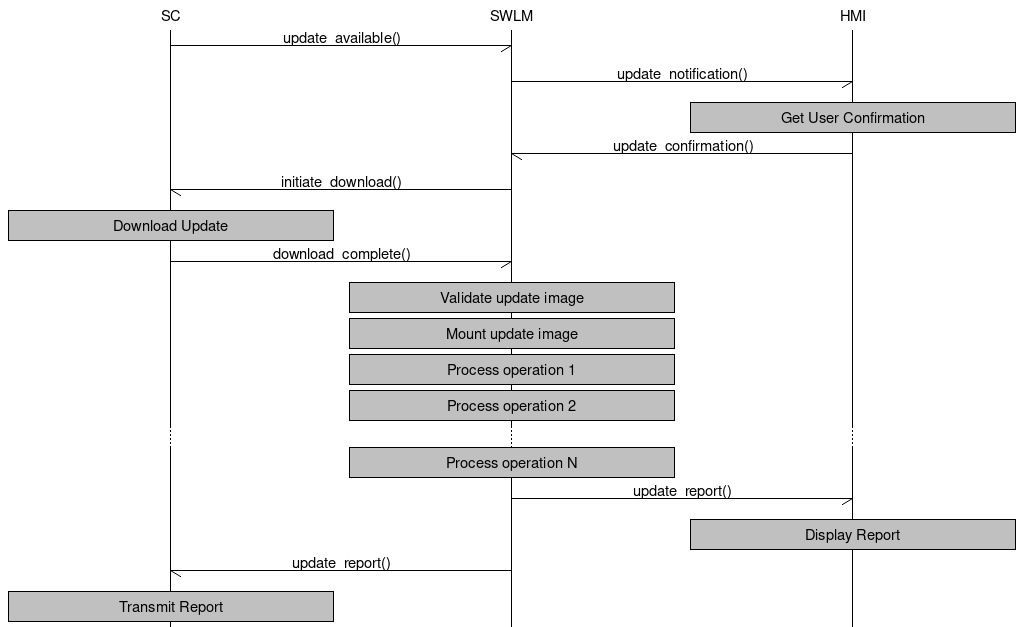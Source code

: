 #
#
# Sequence diagram description
#
# The sequence diagram description below is translated to
# a PNG image by mscgen (http://www.mcternan.me.uk/mscgen/)
# 
# Recompile updated diagrams to a png image with:
#  
#   mscgen -T png swm.msc
#

msc {
  width="1024";
  "SC",  "SWLM", "HMI";
  "SC" -> "SWLM" [  label = "update_available()" ];
  "SWLM" -> "HMI" [ label = "update_notification()" ];
  "HMI" box "HMI" [ textbgcolour="silver", label = "Get User Confirmation" ];
  "HMI" -> "SWLM" [ label = "update_confirmation()" ];
  "SWLM" -> "SC" [ label = "initiate_download()" ];
  "SC" box "SC" [ textbgcolour="silver", label = "Download Update" ];
  "SC" -> "SWLM" [ label = "download_complete()" ];
  "SWLM" box "SWLM" [ textbgcolour="silver", label = "Validate update image" ];
  "SWLM" box "SWLM" [ textbgcolour="silver", label = "Mount update image" ];
  "SWLM" box "SWLM" [ textbgcolour="silver", label = "Process operation 1" ];
  "SWLM" box "SWLM" [ textbgcolour="silver", label = "Process operation 2" ];
  ...;
  "SWLM" box "SWLM" [ textbgcolour="silver", label = "Process operation N" ];
  "SWLM" -> "HMI"  [ label = "update_report()" ];
  "HMI" box "HMI" [ textbgcolour="silver", label = "Display Report" ];
  "SWLM" -> "SC"  [ label = "update_report()" ];
  "SC" box "SC" [ textbgcolour="silver", label = "Transmit Report" ];
}

